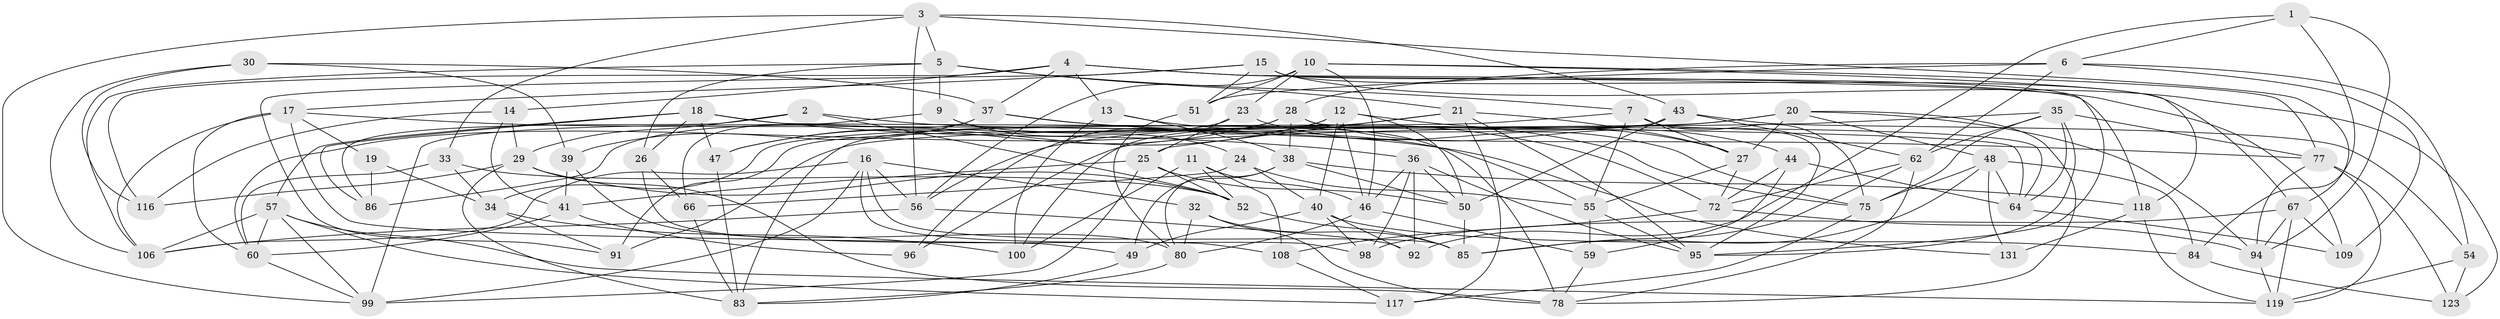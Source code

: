// Generated by graph-tools (version 1.1) at 2025/24/03/03/25 07:24:29]
// undirected, 83 vertices, 212 edges
graph export_dot {
graph [start="1"]
  node [color=gray90,style=filled];
  1;
  2;
  3 [super="+113"];
  4 [super="+61"];
  5 [super="+8"];
  6 [super="+114"];
  7 [super="+112"];
  9;
  10 [super="+81"];
  11;
  12 [super="+132"];
  13;
  14;
  15 [super="+63"];
  16 [super="+103"];
  17 [super="+42"];
  18 [super="+58"];
  19;
  20 [super="+130"];
  21 [super="+22"];
  23;
  24;
  25 [super="+126"];
  26;
  27 [super="+31"];
  28 [super="+79"];
  29 [super="+70"];
  30;
  32;
  33;
  34 [super="+82"];
  35 [super="+93"];
  36 [super="+107"];
  37 [super="+53"];
  38 [super="+73"];
  39;
  40 [super="+68"];
  41 [super="+45"];
  43 [super="+90"];
  44;
  46 [super="+89"];
  47;
  48 [super="+71"];
  49;
  50 [super="+69"];
  51;
  52 [super="+65"];
  54;
  55 [super="+88"];
  56 [super="+125"];
  57 [super="+76"];
  59;
  60 [super="+111"];
  62 [super="+74"];
  64 [super="+121"];
  66;
  67 [super="+128"];
  72 [super="+97"];
  75 [super="+102"];
  77 [super="+104"];
  78 [super="+129"];
  80 [super="+115"];
  83 [super="+110"];
  84;
  85 [super="+87"];
  86;
  91;
  92;
  94 [super="+101"];
  95 [super="+105"];
  96;
  98;
  99 [super="+120"];
  100;
  106 [super="+127"];
  108;
  109;
  116;
  117;
  118 [super="+124"];
  119 [super="+122"];
  123;
  131;
  1 -- 84;
  1 -- 94;
  1 -- 92;
  1 -- 6;
  2 -- 86;
  2 -- 55;
  2 -- 52;
  2 -- 29;
  3 -- 99;
  3 -- 43;
  3 -- 67;
  3 -- 56;
  3 -- 33;
  3 -- 5;
  4 -- 118;
  4 -- 116;
  4 -- 13;
  4 -- 109;
  4 -- 37;
  4 -- 14;
  5 -- 7;
  5 -- 21;
  5 -- 26;
  5 -- 9;
  5 -- 106;
  6 -- 62;
  6 -- 28;
  6 -- 54;
  6 -- 51;
  6 -- 109;
  7 -- 27;
  7 -- 34;
  7 -- 75;
  7 -- 55;
  7 -- 95;
  9 -- 99;
  9 -- 24;
  9 -- 78;
  10 -- 56;
  10 -- 23;
  10 -- 118;
  10 -- 51;
  10 -- 77;
  10 -- 46;
  11 -- 46;
  11 -- 100;
  11 -- 108;
  11 -- 52;
  12 -- 96;
  12 -- 27;
  12 -- 40;
  12 -- 47;
  12 -- 46;
  12 -- 50;
  13 -- 100;
  13 -- 75;
  13 -- 38;
  14 -- 29;
  14 -- 116;
  14 -- 41;
  15 -- 51;
  15 -- 95;
  15 -- 17;
  15 -- 91;
  15 -- 67;
  15 -- 123;
  16 -- 106;
  16 -- 56;
  16 -- 32;
  16 -- 98;
  16 -- 85;
  16 -- 99;
  17 -- 49;
  17 -- 19;
  17 -- 131;
  17 -- 60;
  17 -- 106;
  18 -- 26;
  18 -- 86;
  18 -- 64;
  18 -- 57;
  18 -- 47;
  18 -- 36;
  19 -- 34 [weight=2];
  19 -- 86;
  20 -- 91;
  20 -- 56;
  20 -- 48;
  20 -- 94;
  20 -- 27;
  20 -- 78;
  21 -- 100;
  21 -- 27;
  21 -- 25;
  21 -- 117;
  21 -- 95;
  23 -- 75;
  23 -- 86;
  23 -- 25;
  24 -- 40;
  24 -- 66;
  24 -- 55;
  25 -- 50;
  25 -- 41;
  25 -- 52;
  25 -- 99;
  26 -- 108;
  26 -- 66;
  27 -- 72;
  27 -- 55;
  28 -- 60;
  28 -- 47;
  28 -- 64;
  28 -- 44;
  28 -- 38;
  29 -- 116;
  29 -- 83;
  29 -- 52;
  29 -- 78;
  30 -- 116;
  30 -- 39;
  30 -- 106;
  30 -- 37;
  32 -- 85;
  32 -- 80;
  32 -- 78;
  33 -- 52;
  33 -- 34;
  33 -- 60;
  34 -- 91;
  34 -- 100;
  35 -- 77;
  35 -- 96;
  35 -- 75;
  35 -- 64;
  35 -- 62;
  35 -- 95;
  36 -- 46;
  36 -- 98;
  36 -- 92;
  36 -- 95;
  36 -- 50;
  37 -- 77;
  37 -- 66;
  37 -- 39;
  37 -- 72;
  38 -- 80;
  38 -- 49;
  38 -- 118;
  38 -- 50;
  39 -- 41;
  39 -- 80;
  40 -- 98;
  40 -- 49;
  40 -- 92;
  40 -- 84;
  41 -- 96 [weight=2];
  41 -- 60;
  43 -- 83;
  43 -- 54;
  43 -- 91;
  43 -- 50;
  43 -- 62;
  44 -- 64;
  44 -- 59;
  44 -- 72;
  46 -- 59;
  46 -- 80;
  47 -- 83;
  48 -- 84;
  48 -- 64;
  48 -- 85;
  48 -- 75;
  48 -- 131;
  49 -- 83;
  50 -- 85;
  51 -- 80;
  52 -- 85;
  54 -- 123;
  54 -- 119;
  55 -- 59;
  55 -- 95;
  56 -- 92;
  56 -- 106;
  57 -- 117;
  57 -- 106;
  57 -- 60;
  57 -- 99;
  57 -- 119;
  59 -- 78;
  60 -- 99;
  62 -- 78;
  62 -- 85;
  62 -- 72;
  64 -- 109;
  66 -- 83;
  67 -- 98;
  67 -- 109;
  67 -- 119;
  67 -- 94;
  72 -- 108;
  72 -- 94;
  75 -- 117;
  77 -- 123;
  77 -- 94;
  77 -- 119;
  80 -- 83;
  84 -- 123;
  94 -- 119;
  108 -- 117;
  118 -- 119;
  118 -- 131 [weight=2];
}
